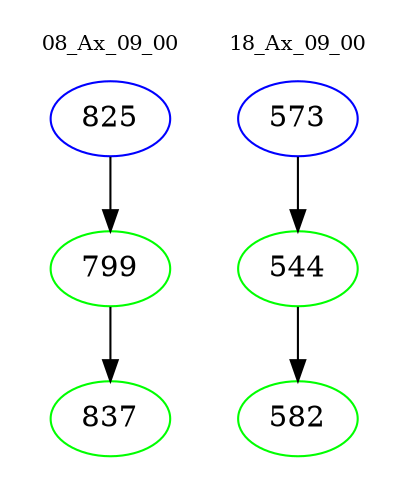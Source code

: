 digraph{
subgraph cluster_0 {
color = white
label = "08_Ax_09_00";
fontsize=10;
T0_825 [label="825", color="blue"]
T0_825 -> T0_799 [color="black"]
T0_799 [label="799", color="green"]
T0_799 -> T0_837 [color="black"]
T0_837 [label="837", color="green"]
}
subgraph cluster_1 {
color = white
label = "18_Ax_09_00";
fontsize=10;
T1_573 [label="573", color="blue"]
T1_573 -> T1_544 [color="black"]
T1_544 [label="544", color="green"]
T1_544 -> T1_582 [color="black"]
T1_582 [label="582", color="green"]
}
}
